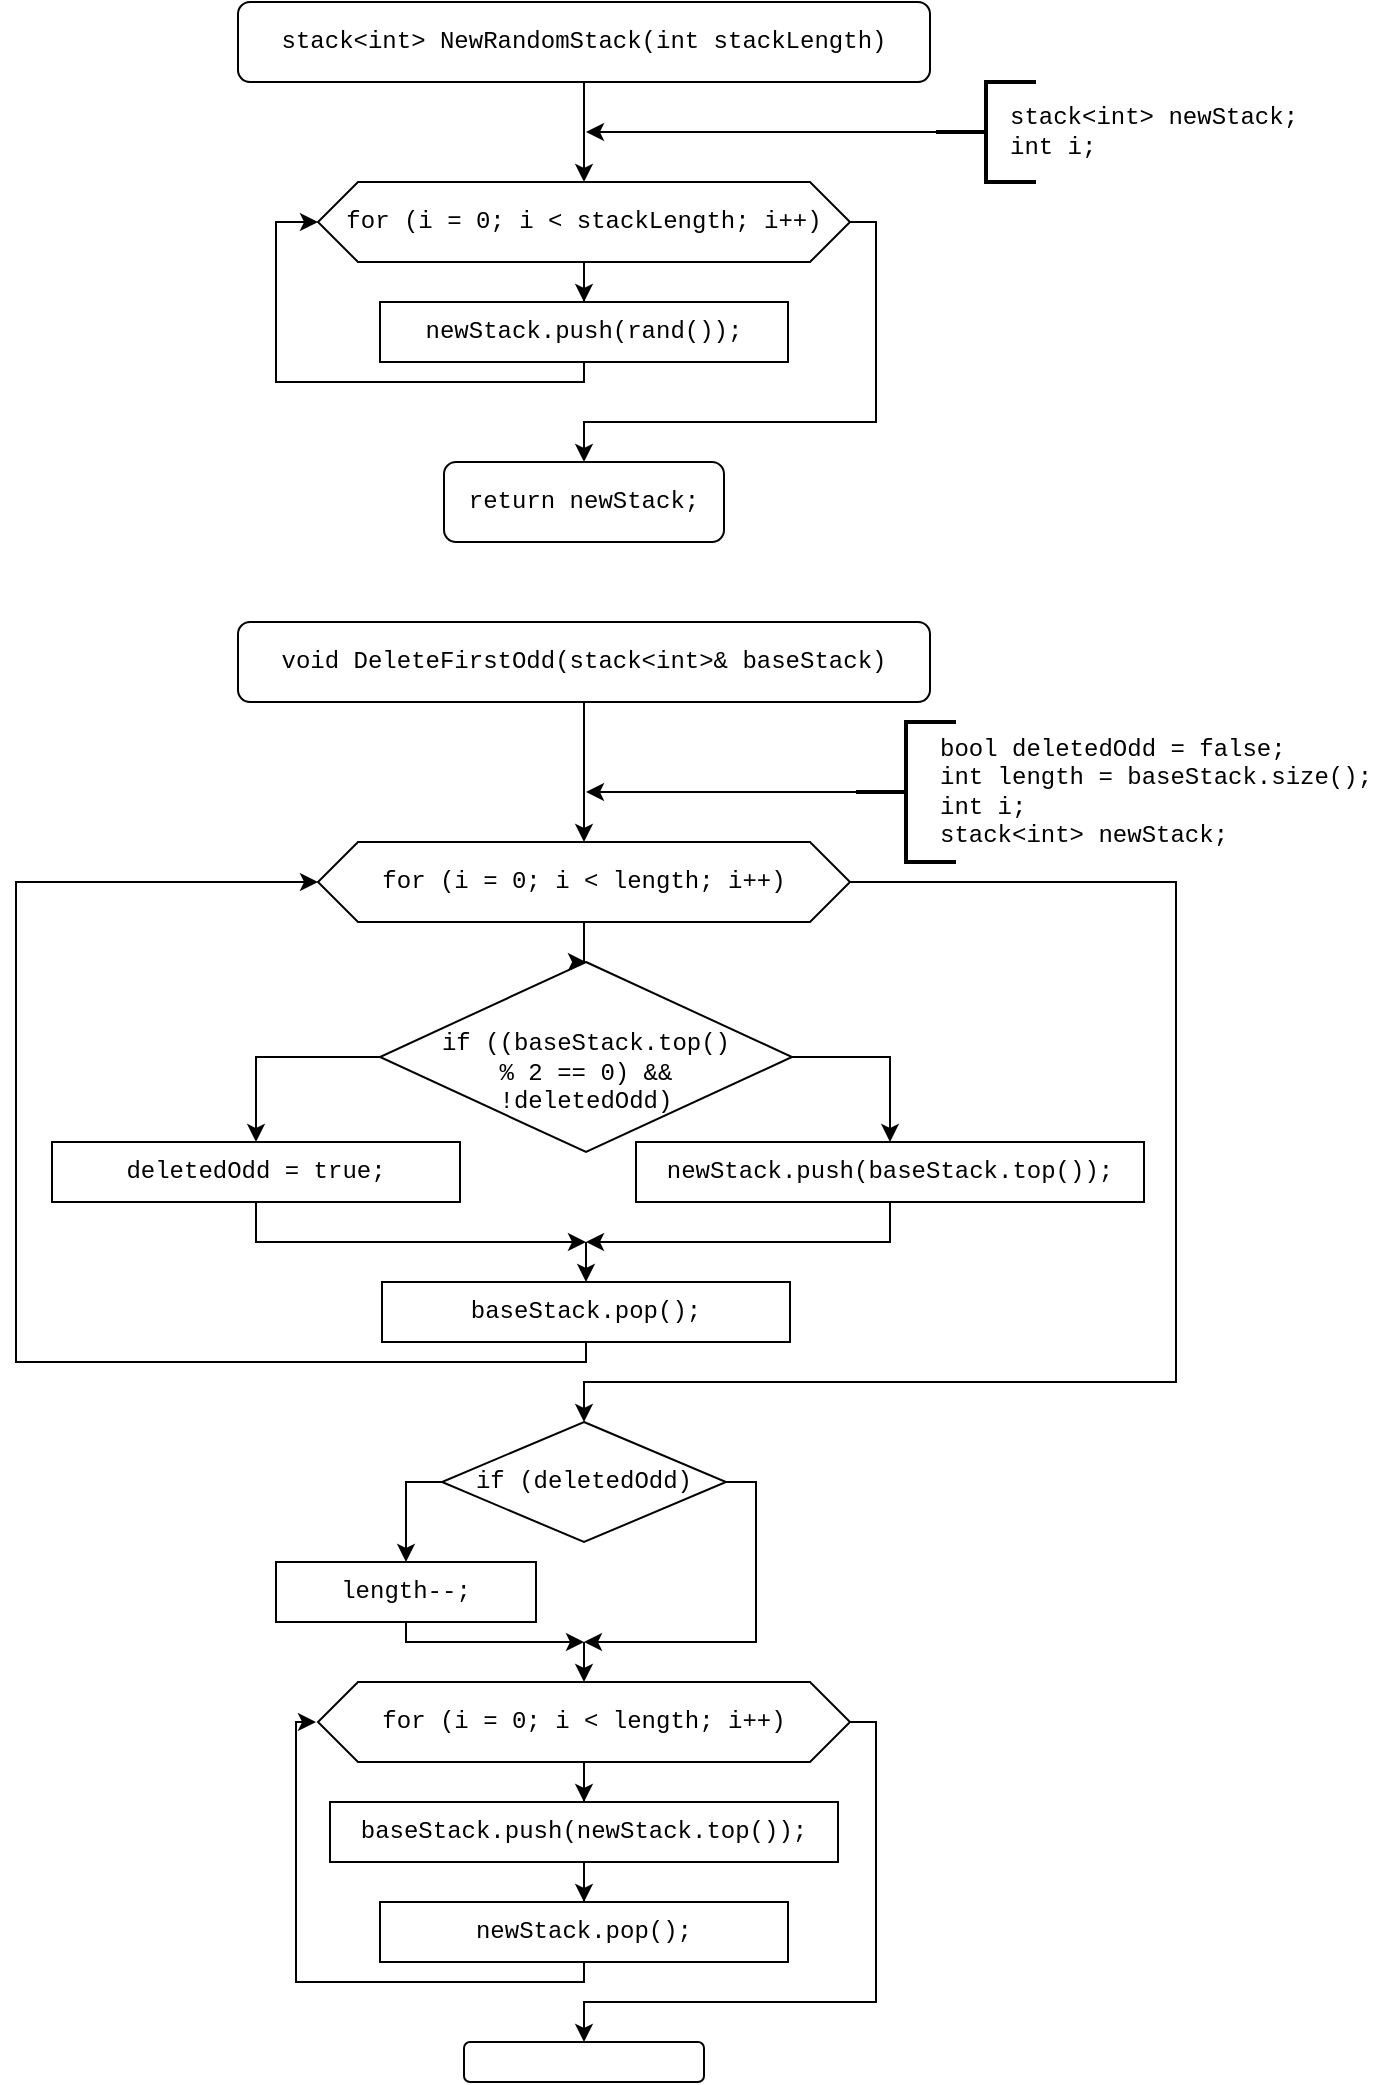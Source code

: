 <mxfile version="14.1.8" type="device"><diagram id="ekA1pA2u6y13Z6i9FDZZ" name="Страница 1"><mxGraphModel dx="905" dy="680" grid="1" gridSize="10" guides="1" tooltips="1" connect="1" arrows="1" fold="1" page="1" pageScale="1" pageWidth="827" pageHeight="1169" math="0" shadow="0"><root><mxCell id="0"/><mxCell id="1" parent="0"/><mxCell id="kQfI-hb4EtAVD5UBOvM8-4" style="edgeStyle=orthogonalEdgeStyle;rounded=0;orthogonalLoop=1;jettySize=auto;html=1;entryX=0.5;entryY=0;entryDx=0;entryDy=0;" edge="1" parent="1" source="kQfI-hb4EtAVD5UBOvM8-1" target="kQfI-hb4EtAVD5UBOvM8-6"><mxGeometry relative="1" as="geometry"><mxPoint x="414" y="130" as="targetPoint"/></mxGeometry></mxCell><mxCell id="kQfI-hb4EtAVD5UBOvM8-1" value="stack&amp;lt;int&amp;gt; NewRandomStack(int stackLength)" style="rounded=1;whiteSpace=wrap;html=1;fontFamily=Courier New;" vertex="1" parent="1"><mxGeometry x="241" y="40" width="346" height="40" as="geometry"/></mxCell><mxCell id="kQfI-hb4EtAVD5UBOvM8-2" value="" style="strokeWidth=2;html=1;shape=mxgraph.flowchart.annotation_2;align=left;labelPosition=right;pointerEvents=1;fontFamily=Courier New;" vertex="1" parent="1"><mxGeometry x="590" y="80" width="50" height="50" as="geometry"/></mxCell><mxCell id="kQfI-hb4EtAVD5UBOvM8-5" style="edgeStyle=orthogonalEdgeStyle;rounded=0;orthogonalLoop=1;jettySize=auto;html=1;exitX=0;exitY=0.5;exitDx=0;exitDy=0;exitPerimeter=0;" edge="1" parent="1" source="kQfI-hb4EtAVD5UBOvM8-2"><mxGeometry relative="1" as="geometry"><mxPoint x="415" y="105" as="targetPoint"/><mxPoint x="570" y="105" as="sourcePoint"/></mxGeometry></mxCell><mxCell id="kQfI-hb4EtAVD5UBOvM8-3" value="stack&amp;lt;int&amp;gt; newStack;&lt;br&gt;int i;" style="text;html=1;strokeColor=none;fillColor=none;align=left;verticalAlign=middle;whiteSpace=wrap;rounded=0;fontFamily=Courier New;" vertex="1" parent="1"><mxGeometry x="625" y="95" width="170" height="20" as="geometry"/></mxCell><mxCell id="kQfI-hb4EtAVD5UBOvM8-9" style="edgeStyle=orthogonalEdgeStyle;rounded=0;orthogonalLoop=1;jettySize=auto;html=1;entryX=0.5;entryY=0;entryDx=0;entryDy=0;fontFamily=Courier New;" edge="1" parent="1" source="kQfI-hb4EtAVD5UBOvM8-6" target="kQfI-hb4EtAVD5UBOvM8-8"><mxGeometry relative="1" as="geometry"/></mxCell><mxCell id="kQfI-hb4EtAVD5UBOvM8-11" style="edgeStyle=orthogonalEdgeStyle;rounded=0;orthogonalLoop=1;jettySize=auto;html=1;fontFamily=Courier New;entryX=0.5;entryY=0;entryDx=0;entryDy=0;" edge="1" parent="1" source="kQfI-hb4EtAVD5UBOvM8-6" target="kQfI-hb4EtAVD5UBOvM8-12"><mxGeometry relative="1" as="geometry"><mxPoint x="414" y="270" as="targetPoint"/><Array as="points"><mxPoint x="560" y="150"/><mxPoint x="560" y="250"/><mxPoint x="414" y="250"/></Array></mxGeometry></mxCell><mxCell id="kQfI-hb4EtAVD5UBOvM8-6" value="for (i = 0; i &amp;lt; stackLength; i++)" style="shape=hexagon;perimeter=hexagonPerimeter2;whiteSpace=wrap;html=1;fixedSize=1;fontFamily=Courier New;" vertex="1" parent="1"><mxGeometry x="281" y="130" width="266" height="40" as="geometry"/></mxCell><mxCell id="kQfI-hb4EtAVD5UBOvM8-10" style="edgeStyle=orthogonalEdgeStyle;rounded=0;orthogonalLoop=1;jettySize=auto;html=1;fontFamily=Courier New;entryX=0;entryY=0.5;entryDx=0;entryDy=0;" edge="1" parent="1" source="kQfI-hb4EtAVD5UBOvM8-8" target="kQfI-hb4EtAVD5UBOvM8-6"><mxGeometry relative="1" as="geometry"><mxPoint x="260" y="150" as="targetPoint"/><Array as="points"><mxPoint x="414" y="230"/><mxPoint x="260" y="230"/><mxPoint x="260" y="150"/></Array></mxGeometry></mxCell><mxCell id="kQfI-hb4EtAVD5UBOvM8-8" value="newStack.push(rand());" style="rounded=0;whiteSpace=wrap;html=1;fontFamily=Courier New;align=center;" vertex="1" parent="1"><mxGeometry x="312" y="190" width="204" height="30" as="geometry"/></mxCell><mxCell id="kQfI-hb4EtAVD5UBOvM8-12" value="return newStack;" style="rounded=1;whiteSpace=wrap;html=1;fontFamily=Courier New;" vertex="1" parent="1"><mxGeometry x="344" y="270" width="140" height="40" as="geometry"/></mxCell><mxCell id="kQfI-hb4EtAVD5UBOvM8-14" style="edgeStyle=orthogonalEdgeStyle;rounded=0;orthogonalLoop=1;jettySize=auto;html=1;fontFamily=Courier New;entryX=0.5;entryY=0;entryDx=0;entryDy=0;" edge="1" parent="1" source="kQfI-hb4EtAVD5UBOvM8-13" target="kQfI-hb4EtAVD5UBOvM8-18"><mxGeometry relative="1" as="geometry"><mxPoint x="414" y="460" as="targetPoint"/></mxGeometry></mxCell><mxCell id="kQfI-hb4EtAVD5UBOvM8-13" value="void DeleteFirstOdd(stack&amp;lt;int&amp;gt;&amp;amp; baseStack)" style="rounded=1;whiteSpace=wrap;html=1;fontFamily=Courier New;" vertex="1" parent="1"><mxGeometry x="241" y="350" width="346" height="40" as="geometry"/></mxCell><mxCell id="kQfI-hb4EtAVD5UBOvM8-17" style="edgeStyle=orthogonalEdgeStyle;rounded=0;orthogonalLoop=1;jettySize=auto;html=1;fontFamily=Courier New;exitX=0;exitY=0.5;exitDx=0;exitDy=0;exitPerimeter=0;" edge="1" parent="1" source="kQfI-hb4EtAVD5UBOvM8-15"><mxGeometry relative="1" as="geometry"><mxPoint x="415" y="435" as="targetPoint"/><mxPoint x="545" y="435" as="sourcePoint"/></mxGeometry></mxCell><mxCell id="kQfI-hb4EtAVD5UBOvM8-15" value="" style="strokeWidth=2;html=1;shape=mxgraph.flowchart.annotation_2;align=left;labelPosition=right;pointerEvents=1;fontFamily=Courier New;" vertex="1" parent="1"><mxGeometry x="550" y="400" width="50" height="70" as="geometry"/></mxCell><mxCell id="kQfI-hb4EtAVD5UBOvM8-16" value="&lt;div&gt;bool deletedOdd = false;&lt;/div&gt;&lt;div&gt;int length = baseStack.size();&lt;/div&gt;&lt;div&gt;int i;&lt;/div&gt;&lt;div&gt;stack&amp;lt;int&amp;gt; newStack;&lt;/div&gt;" style="text;html=1;strokeColor=none;fillColor=none;align=left;verticalAlign=middle;whiteSpace=wrap;rounded=0;fontFamily=Courier New;" vertex="1" parent="1"><mxGeometry x="590" y="400" width="230" height="70" as="geometry"/></mxCell><mxCell id="kQfI-hb4EtAVD5UBOvM8-21" style="edgeStyle=orthogonalEdgeStyle;rounded=0;orthogonalLoop=1;jettySize=auto;html=1;entryX=0.5;entryY=0;entryDx=0;entryDy=0;fontFamily=Courier New;" edge="1" parent="1" source="kQfI-hb4EtAVD5UBOvM8-18" target="kQfI-hb4EtAVD5UBOvM8-20"><mxGeometry relative="1" as="geometry"/></mxCell><mxCell id="kQfI-hb4EtAVD5UBOvM8-34" style="edgeStyle=orthogonalEdgeStyle;rounded=0;orthogonalLoop=1;jettySize=auto;html=1;fontFamily=Courier New;" edge="1" parent="1" source="kQfI-hb4EtAVD5UBOvM8-18"><mxGeometry relative="1" as="geometry"><mxPoint x="414" y="750" as="targetPoint"/><Array as="points"><mxPoint x="710" y="480"/><mxPoint x="710" y="730"/><mxPoint x="414" y="730"/></Array></mxGeometry></mxCell><mxCell id="kQfI-hb4EtAVD5UBOvM8-18" value="for (i = 0; i &amp;lt; length; i++)" style="shape=hexagon;perimeter=hexagonPerimeter2;whiteSpace=wrap;html=1;fixedSize=1;fontFamily=Courier New;" vertex="1" parent="1"><mxGeometry x="281" y="460" width="266" height="40" as="geometry"/></mxCell><mxCell id="kQfI-hb4EtAVD5UBOvM8-22" style="edgeStyle=orthogonalEdgeStyle;rounded=0;orthogonalLoop=1;jettySize=auto;html=1;fontFamily=Courier New;entryX=0.5;entryY=0;entryDx=0;entryDy=0;" edge="1" parent="1" source="kQfI-hb4EtAVD5UBOvM8-20" target="kQfI-hb4EtAVD5UBOvM8-23"><mxGeometry relative="1" as="geometry"><mxPoint x="250" y="590" as="targetPoint"/><Array as="points"><mxPoint x="250" y="567"/><mxPoint x="250" y="610"/></Array></mxGeometry></mxCell><mxCell id="kQfI-hb4EtAVD5UBOvM8-30" style="edgeStyle=orthogonalEdgeStyle;rounded=0;orthogonalLoop=1;jettySize=auto;html=1;entryX=0.5;entryY=0;entryDx=0;entryDy=0;fontFamily=Courier New;" edge="1" parent="1" source="kQfI-hb4EtAVD5UBOvM8-20" target="kQfI-hb4EtAVD5UBOvM8-24"><mxGeometry relative="1" as="geometry"><Array as="points"><mxPoint x="567" y="567"/></Array></mxGeometry></mxCell><mxCell id="kQfI-hb4EtAVD5UBOvM8-31" style="edgeStyle=orthogonalEdgeStyle;rounded=0;orthogonalLoop=1;jettySize=auto;html=1;fontFamily=Courier New;entryX=0.5;entryY=0;entryDx=0;entryDy=0;" edge="1" parent="1" target="kQfI-hb4EtAVD5UBOvM8-32"><mxGeometry relative="1" as="geometry"><mxPoint x="415" y="700" as="targetPoint"/><mxPoint x="415" y="660" as="sourcePoint"/></mxGeometry></mxCell><mxCell id="kQfI-hb4EtAVD5UBOvM8-20" value="&lt;br&gt;if ((baseStack.top()&lt;br&gt;% 2 == 0) &amp;amp;&amp;amp;&lt;br&gt;!deletedOdd)" style="rhombus;whiteSpace=wrap;html=1;fontFamily=Courier New;align=center;" vertex="1" parent="1"><mxGeometry x="312" y="520" width="206" height="95" as="geometry"/></mxCell><mxCell id="kQfI-hb4EtAVD5UBOvM8-28" style="edgeStyle=orthogonalEdgeStyle;rounded=0;orthogonalLoop=1;jettySize=auto;html=1;fontFamily=Courier New;exitX=0.5;exitY=1;exitDx=0;exitDy=0;" edge="1" parent="1" source="kQfI-hb4EtAVD5UBOvM8-23"><mxGeometry relative="1" as="geometry"><mxPoint x="415" y="660" as="targetPoint"/><mxPoint x="255.0" y="640" as="sourcePoint"/><Array as="points"><mxPoint x="250" y="660"/></Array></mxGeometry></mxCell><mxCell id="kQfI-hb4EtAVD5UBOvM8-23" value="deletedOdd = true;" style="rounded=0;whiteSpace=wrap;html=1;fontFamily=Courier New;align=center;" vertex="1" parent="1"><mxGeometry x="148" y="610" width="204" height="30" as="geometry"/></mxCell><mxCell id="kQfI-hb4EtAVD5UBOvM8-29" style="edgeStyle=orthogonalEdgeStyle;rounded=0;orthogonalLoop=1;jettySize=auto;html=1;fontFamily=Courier New;exitX=0.5;exitY=1;exitDx=0;exitDy=0;" edge="1" parent="1" source="kQfI-hb4EtAVD5UBOvM8-24"><mxGeometry relative="1" as="geometry"><mxPoint x="415" y="660" as="targetPoint"/><mxPoint x="562" y="640" as="sourcePoint"/><Array as="points"><mxPoint x="567" y="660"/></Array></mxGeometry></mxCell><mxCell id="kQfI-hb4EtAVD5UBOvM8-24" value="newStack.push(baseStack.top());" style="rounded=0;whiteSpace=wrap;html=1;fontFamily=Courier New;align=center;" vertex="1" parent="1"><mxGeometry x="440" y="610" width="254" height="30" as="geometry"/></mxCell><mxCell id="kQfI-hb4EtAVD5UBOvM8-33" style="edgeStyle=orthogonalEdgeStyle;rounded=0;orthogonalLoop=1;jettySize=auto;html=1;fontFamily=Courier New;entryX=0;entryY=0.5;entryDx=0;entryDy=0;" edge="1" parent="1" source="kQfI-hb4EtAVD5UBOvM8-32" target="kQfI-hb4EtAVD5UBOvM8-18"><mxGeometry relative="1" as="geometry"><mxPoint x="130" y="480" as="targetPoint"/><Array as="points"><mxPoint x="415" y="720"/><mxPoint x="130" y="720"/><mxPoint x="130" y="480"/></Array></mxGeometry></mxCell><mxCell id="kQfI-hb4EtAVD5UBOvM8-32" value="baseStack.pop();" style="rounded=0;whiteSpace=wrap;html=1;fontFamily=Courier New;align=center;" vertex="1" parent="1"><mxGeometry x="313" y="680" width="204" height="30" as="geometry"/></mxCell><mxCell id="kQfI-hb4EtAVD5UBOvM8-36" style="edgeStyle=orthogonalEdgeStyle;rounded=0;orthogonalLoop=1;jettySize=auto;html=1;fontFamily=Courier New;entryX=0.5;entryY=0;entryDx=0;entryDy=0;" edge="1" parent="1" source="kQfI-hb4EtAVD5UBOvM8-35" target="kQfI-hb4EtAVD5UBOvM8-37"><mxGeometry relative="1" as="geometry"><mxPoint x="320" y="820" as="targetPoint"/><Array as="points"><mxPoint x="414" y="780"/><mxPoint x="325" y="780"/></Array></mxGeometry></mxCell><mxCell id="kQfI-hb4EtAVD5UBOvM8-38" style="edgeStyle=orthogonalEdgeStyle;rounded=0;orthogonalLoop=1;jettySize=auto;html=1;fontFamily=Courier New;entryX=0.5;entryY=0;entryDx=0;entryDy=0;" edge="1" parent="1" target="kQfI-hb4EtAVD5UBOvM8-41"><mxGeometry relative="1" as="geometry"><mxPoint x="414" y="890" as="targetPoint"/><mxPoint x="414" y="860" as="sourcePoint"/></mxGeometry></mxCell><mxCell id="kQfI-hb4EtAVD5UBOvM8-40" style="edgeStyle=orthogonalEdgeStyle;rounded=0;orthogonalLoop=1;jettySize=auto;html=1;fontFamily=Courier New;" edge="1" parent="1" source="kQfI-hb4EtAVD5UBOvM8-35"><mxGeometry relative="1" as="geometry"><mxPoint x="414" y="860" as="targetPoint"/><Array as="points"><mxPoint x="500" y="780"/><mxPoint x="500" y="860"/></Array></mxGeometry></mxCell><mxCell id="kQfI-hb4EtAVD5UBOvM8-35" value="if (deletedOdd)" style="rhombus;whiteSpace=wrap;html=1;fontFamily=Courier New;align=center;" vertex="1" parent="1"><mxGeometry x="343" y="750" width="142" height="60" as="geometry"/></mxCell><mxCell id="kQfI-hb4EtAVD5UBOvM8-39" style="edgeStyle=orthogonalEdgeStyle;rounded=0;orthogonalLoop=1;jettySize=auto;html=1;fontFamily=Courier New;exitX=0.5;exitY=1;exitDx=0;exitDy=0;" edge="1" parent="1" source="kQfI-hb4EtAVD5UBOvM8-37"><mxGeometry relative="1" as="geometry"><mxPoint x="414" y="860" as="targetPoint"/><mxPoint x="329" y="850" as="sourcePoint"/><Array as="points"><mxPoint x="325" y="860"/></Array></mxGeometry></mxCell><mxCell id="kQfI-hb4EtAVD5UBOvM8-37" value="length--;" style="rounded=0;whiteSpace=wrap;html=1;fontFamily=Courier New;align=center;" vertex="1" parent="1"><mxGeometry x="260" y="820" width="130" height="30" as="geometry"/></mxCell><mxCell id="kQfI-hb4EtAVD5UBOvM8-43" style="edgeStyle=orthogonalEdgeStyle;rounded=0;orthogonalLoop=1;jettySize=auto;html=1;entryX=0.5;entryY=0;entryDx=0;entryDy=0;fontFamily=Courier New;" edge="1" parent="1" source="kQfI-hb4EtAVD5UBOvM8-41" target="kQfI-hb4EtAVD5UBOvM8-42"><mxGeometry relative="1" as="geometry"/></mxCell><mxCell id="kQfI-hb4EtAVD5UBOvM8-49" style="edgeStyle=orthogonalEdgeStyle;rounded=0;orthogonalLoop=1;jettySize=auto;html=1;fontFamily=Courier New;" edge="1" parent="1" source="kQfI-hb4EtAVD5UBOvM8-41"><mxGeometry relative="1" as="geometry"><mxPoint x="414" y="1060" as="targetPoint"/><Array as="points"><mxPoint x="560" y="900"/><mxPoint x="560" y="1040"/></Array></mxGeometry></mxCell><mxCell id="kQfI-hb4EtAVD5UBOvM8-41" value="for (i = 0; i &amp;lt; length; i++)" style="shape=hexagon;perimeter=hexagonPerimeter2;whiteSpace=wrap;html=1;fixedSize=1;fontFamily=Courier New;" vertex="1" parent="1"><mxGeometry x="281" y="880" width="266" height="40" as="geometry"/></mxCell><mxCell id="kQfI-hb4EtAVD5UBOvM8-46" style="edgeStyle=orthogonalEdgeStyle;rounded=0;orthogonalLoop=1;jettySize=auto;html=1;entryX=0.5;entryY=0;entryDx=0;entryDy=0;fontFamily=Courier New;" edge="1" parent="1" source="kQfI-hb4EtAVD5UBOvM8-42" target="kQfI-hb4EtAVD5UBOvM8-44"><mxGeometry relative="1" as="geometry"/></mxCell><mxCell id="kQfI-hb4EtAVD5UBOvM8-42" value="baseStack.push(newStack.top());" style="rounded=0;whiteSpace=wrap;html=1;fontFamily=Courier New;align=center;" vertex="1" parent="1"><mxGeometry x="287" y="940" width="254" height="30" as="geometry"/></mxCell><mxCell id="kQfI-hb4EtAVD5UBOvM8-47" style="edgeStyle=orthogonalEdgeStyle;rounded=0;orthogonalLoop=1;jettySize=auto;html=1;fontFamily=Courier New;" edge="1" parent="1" source="kQfI-hb4EtAVD5UBOvM8-44"><mxGeometry relative="1" as="geometry"><mxPoint x="280" y="900" as="targetPoint"/><Array as="points"><mxPoint x="414" y="1030"/><mxPoint x="270" y="1030"/><mxPoint x="270" y="900"/></Array></mxGeometry></mxCell><mxCell id="kQfI-hb4EtAVD5UBOvM8-44" value="newStack.pop();" style="rounded=0;whiteSpace=wrap;html=1;fontFamily=Courier New;align=center;" vertex="1" parent="1"><mxGeometry x="312" y="990" width="204" height="30" as="geometry"/></mxCell><mxCell id="kQfI-hb4EtAVD5UBOvM8-50" value="" style="rounded=1;whiteSpace=wrap;html=1;fontFamily=Courier New;align=left;" vertex="1" parent="1"><mxGeometry x="354" y="1060" width="120" height="20" as="geometry"/></mxCell></root></mxGraphModel></diagram></mxfile>